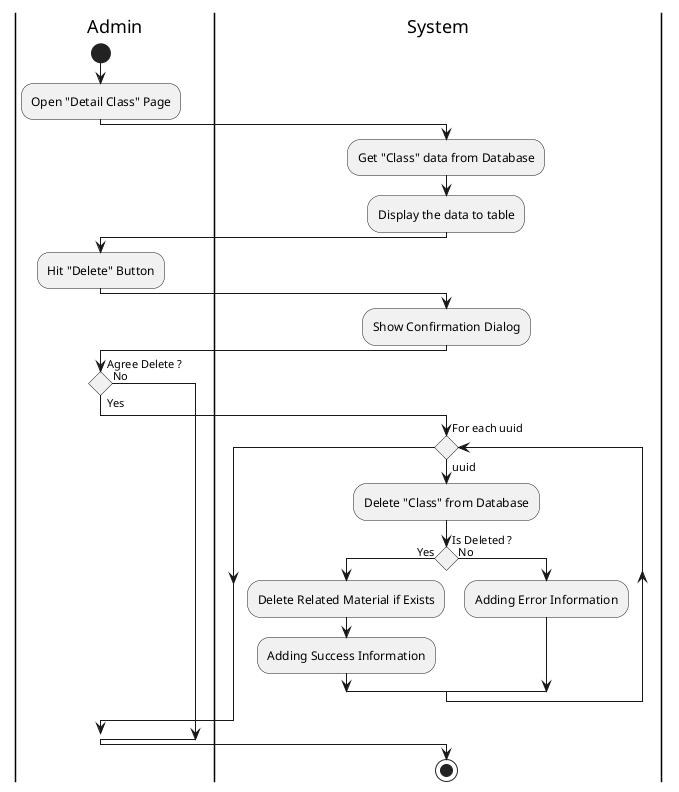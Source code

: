 @startuml DeleteClass

skinparam ConditionEndStyle hline
skinparam conditionStyle diamond
skinparam Monochrome true
skinparam Shadowing false

|Admin|
start
:Open "Detail Class" Page;

|System|
:Get "Class" data from Database;
:Display the data to table;

|Admin|
:Hit "Delete" Button;

|System|
:Show Confirmation Dialog;

|Admin|
if (Agree Delete ?) then (Yes)
    |System|
    while (For each uuid) is (uuid)
        :Delete "Class" from Database;
        |System|
        if (Is Deleted ?) then (Yes)
            :Delete Related Material if Exists;
            :Adding Success Information;
        else (No)
            :Adding Error Information;
        endif
    endwhile
else (No)
endif
stop

@enduml